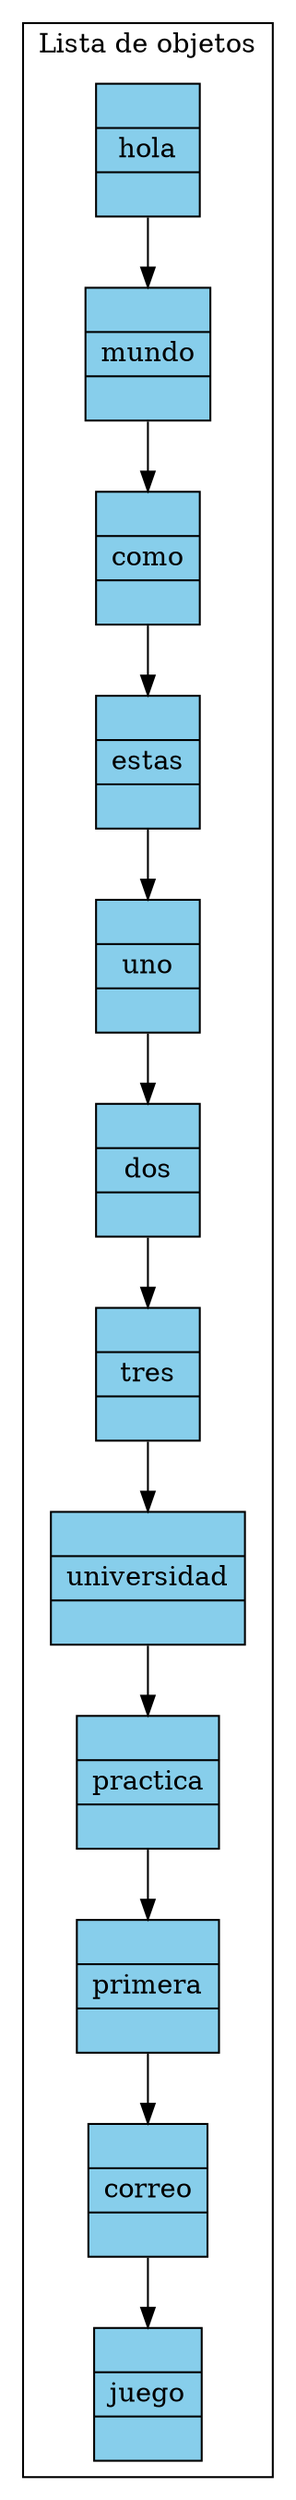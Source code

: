 digraph G {
	node[shape=record]; 

	subgraph clusterDLL {

label = "Lista de objetos";

tn_dll0[label = "{ <e> | hola| <p> }", style="filled", color="black", fillcolor="skyblue"]; 
tn_dll1[label = "{ <e> |  mundo| <p> }", style="filled", color="black", fillcolor="skyblue"]; 
tn_dll0:p -> tn_dll1:e;
tn_dll2[label = "{ <e> |  como| <p> }", style="filled", color="black", fillcolor="skyblue"]; 
tn_dll1:p -> tn_dll2:e;
tn_dll3[label = "{ <e> |  estas| <p> }", style="filled", color="black", fillcolor="skyblue"]; 
tn_dll2:p -> tn_dll3:e;
tn_dll4[label = "{ <e> |  uno| <p> }", style="filled", color="black", fillcolor="skyblue"]; 
tn_dll3:p -> tn_dll4:e;
tn_dll5[label = "{ <e> |  dos| <p> }", style="filled", color="black", fillcolor="skyblue"]; 
tn_dll4:p -> tn_dll5:e;
tn_dll6[label = "{ <e> |  tres| <p> }", style="filled", color="black", fillcolor="skyblue"]; 
tn_dll5:p -> tn_dll6:e;
tn_dll7[label = "{ <e> |  universidad| <p> }", style="filled", color="black", fillcolor="skyblue"]; 
tn_dll6:p -> tn_dll7:e;
tn_dll8[label = "{ <e> |  practica| <p> }", style="filled", color="black", fillcolor="skyblue"]; 
tn_dll7:p -> tn_dll8:e;
tn_dll9[label = "{ <e> |  primera| <p> }", style="filled", color="black", fillcolor="skyblue"]; 
tn_dll8:p -> tn_dll9:e;
tn_dll10[label = "{ <e> |  correo| <p> }", style="filled", color="black", fillcolor="skyblue"]; 
tn_dll9:p -> tn_dll10:e;
tn_dll11[label = "{ <e> |  juego| <p> }", style="filled", color="black", fillcolor="skyblue"]; 
tn_dll10:p -> tn_dll11:e;
	}
 }